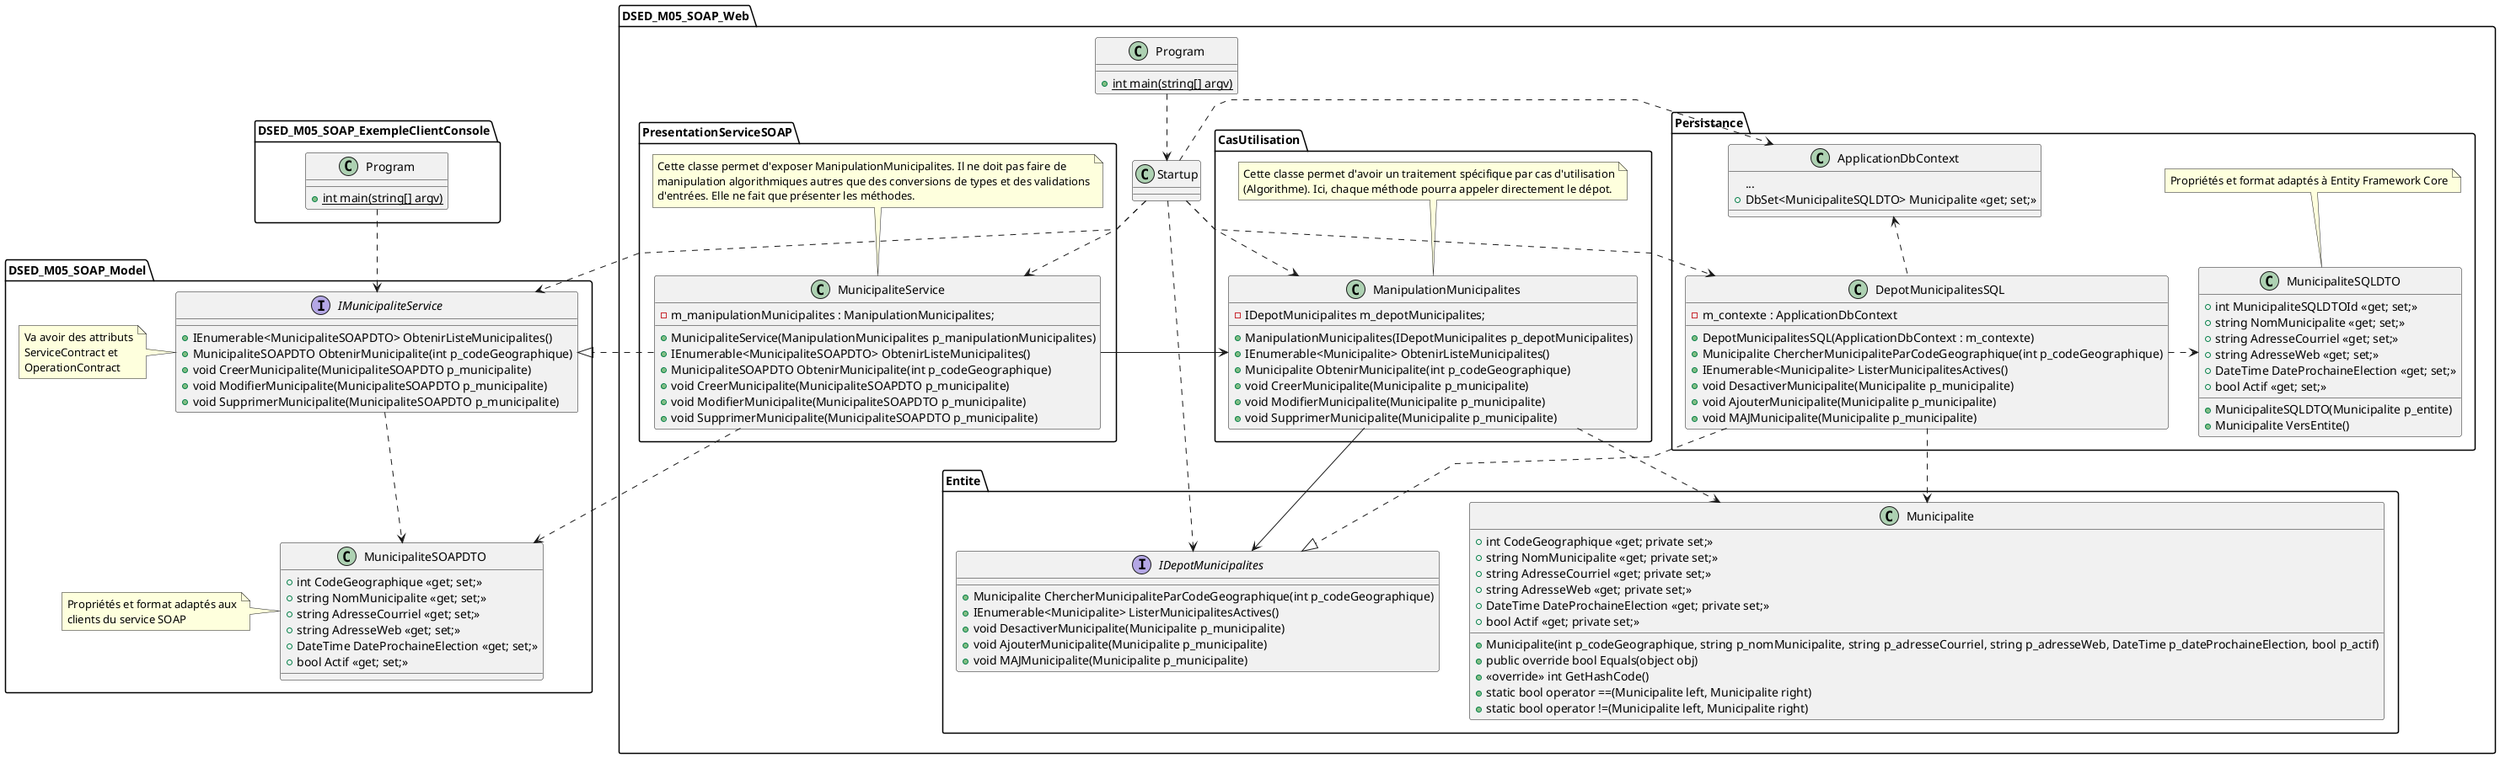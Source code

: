 @startuml
skinparam linetype polyline

package DSED_M05_SOAP_Web {
    namespace Entite {
        class Municipalite {
            + int CodeGeographique << get; private set; >>
            + string NomMunicipalite << get; private set; >>
            + string AdresseCourriel << get; private set; >>
            + string AdresseWeb << get; private set; >>
            + DateTime DateProchaineElection << get; private set; >>
            + bool Actif << get; private set; >>
            + Municipalite(int p_codeGeographique, string p_nomMunicipalite, string p_adresseCourriel, string p_adresseWeb, DateTime p_dateProchaineElection, bool p_actif)
            + public override bool Equals(object obj)
            + <<override>> int GetHashCode()
            + static bool operator ==(Municipalite left, Municipalite right)
            + static bool operator !=(Municipalite left, Municipalite right)
        }

        interface IDepotMunicipalites {
            + Municipalite ChercherMunicipaliteParCodeGeographique(int p_codeGeographique)
            + IEnumerable<Municipalite> ListerMunicipalitesActives()
            + void DesactiverMunicipalite(Municipalite p_municipalite)
            + void AjouterMunicipalite(Municipalite p_municipalite)
            + void MAJMunicipalite(Municipalite p_municipalite)
        }
    }

    namespace CasUtilisation {
        class ManipulationMunicipalites {
            - IDepotMunicipalites m_depotMunicipalites;
            + ManipulationMunicipalites(IDepotMunicipalites p_depotMunicipalites)
            + IEnumerable<Municipalite> ObtenirListeMunicipalites()
            + Municipalite ObtenirMunicipalite(int p_codeGeographique)
            + void CreerMunicipalite(Municipalite p_municipalite)
            + void ModifierMunicipalite(Municipalite p_municipalite)
            + void SupprimerMunicipalite(Municipalite p_municipalite)
        }
        note top of ManipulationMunicipalites: Cette classe permet d'avoir un traitement spécifique par cas d'utilisation\n(Algorithme). Ici, chaque méthode pourra appeler directement le dépot.

        ManipulationMunicipalites --> DSED_M05_SOAP_Web.Entite.IDepotMunicipalites
        ManipulationMunicipalites ..> DSED_M05_SOAP_Web.Entite.Municipalite
    }
    
    namespace PresentationServiceSOAP {
        class MunicipaliteService {
            - m_manipulationMunicipalites : ManipulationMunicipalites;
            + MunicipaliteService(ManipulationMunicipalites p_manipulationMunicipalites)
            + IEnumerable<MunicipaliteSOAPDTO> ObtenirListeMunicipalites()
            + MunicipaliteSOAPDTO ObtenirMunicipalite(int p_codeGeographique)
            + void CreerMunicipalite(MunicipaliteSOAPDTO p_municipalite)
            + void ModifierMunicipalite(MunicipaliteSOAPDTO p_municipalite)
            + void SupprimerMunicipalite(MunicipaliteSOAPDTO p_municipalite)
        }
        note top of MunicipaliteService: Cette classe permet d'exposer ManipulationMunicipalites. Il ne doit pas faire de\nmanipulation algorithmiques autres que des conversions de types et des validations\nd'entrées. Elle ne fait que présenter les méthodes.

        MunicipaliteService -> DSED_M05_SOAP_Web.CasUtilisation.ManipulationMunicipalites
    }

    namespace Persistance {
        class MunicipaliteSQLDTO {
            + int MunicipaliteSQLDTOId << get; set; >>
            + string NomMunicipalite << get; set; >>
            + string AdresseCourriel << get; set; >>
            + string AdresseWeb << get; set; >>
            + DateTime DateProchaineElection << get; set; >>
            + bool Actif << get; set; >>
            + MunicipaliteSQLDTO(Municipalite p_entite)
            + Municipalite VersEntite()
        }
        note top of MunicipaliteSQLDTO: Propriétés et format adaptés à Entity Framework Core
        
        class DepotMunicipalitesSQL {
            - m_contexte : ApplicationDbContext
            + DepotMunicipalitesSQL(ApplicationDbContext : m_contexte)
            + Municipalite ChercherMunicipaliteParCodeGeographique(int p_codeGeographique)
            + IEnumerable<Municipalite> ListerMunicipalitesActives()
            + void DesactiverMunicipalite(Municipalite p_municipalite)
            + void AjouterMunicipalite(Municipalite p_municipalite)
            + void MAJMunicipalite(Municipalite p_municipalite)
        }
        class ApplicationDbContext {
            ...
            + DbSet<MunicipaliteSQLDTO> Municipalite <<get; set;>>
        }

    DepotMunicipalitesSQL .> MunicipaliteSQLDTO
    DepotMunicipalitesSQL .u.> ApplicationDbContext
    DepotMunicipalitesSQL .|> DSED_M05_SOAP_Web.Entite.IDepotMunicipalites
    DepotMunicipalitesSQL ..> DSED_M05_SOAP_Web.Entite.Municipalite
    }

    class Startup {}

    class Program {
        + {static} int main(string[] argv)
    }

    Program ..> Startup
    Startup ..> Persistance.DepotMunicipalitesSQL
    Startup .> Persistance.ApplicationDbContext
    Startup ..> Entite.IDepotMunicipalites
    Startup ..> CasUtilisation.ManipulationMunicipalites
    Startup ..> PresentationServiceSOAP.MunicipaliteService
}

together {
    package DSED_M05_SOAP_Model {
        interface IMunicipaliteService {
            + IEnumerable<MunicipaliteSOAPDTO> ObtenirListeMunicipalites()
            + MunicipaliteSOAPDTO ObtenirMunicipalite(int p_codeGeographique)
            + void CreerMunicipalite(MunicipaliteSOAPDTO p_municipalite)
            + void ModifierMunicipalite(MunicipaliteSOAPDTO p_municipalite)
            + void SupprimerMunicipalite(MunicipaliteSOAPDTO p_municipalite)
        }
        note left of IMunicipaliteService: Va avoir des attributs\nServiceContract et\nOperationContract
    
        class MunicipaliteSOAPDTO {
            + int CodeGeographique << get; set; >>
            + string NomMunicipalite << get; set; >>
            + string AdresseCourriel << get; set; >>
            + string AdresseWeb << get; set; >>
            + DateTime DateProchaineElection << get; set; >>
            + bool Actif << get; set; >>
        }
        note left of MunicipaliteSOAPDTO: Propriétés et format adaptés aux\nclients du service SOAP
    
        IMunicipaliteService ..> MunicipaliteSOAPDTO
    }
    
    package DSED_M05_SOAP_ExempleClientConsole {
        class Program {
            + {static} int main(string[] argv)
        }
    }
}

DSED_M05_SOAP_Web.Startup .> DSED_M05_SOAP_Model.IMunicipaliteService
DSED_M05_SOAP_Web.PresentationServiceSOAP.MunicipaliteService .|> DSED_M05_SOAP_Model.IMunicipaliteService
DSED_M05_SOAP_Web.PresentationServiceSOAP.MunicipaliteService ..> DSED_M05_SOAP_Model.MunicipaliteSOAPDTO
DSED_M05_SOAP_ExempleClientConsole.Program ..> DSED_M05_SOAP_Model.IMunicipaliteService
@enduml
